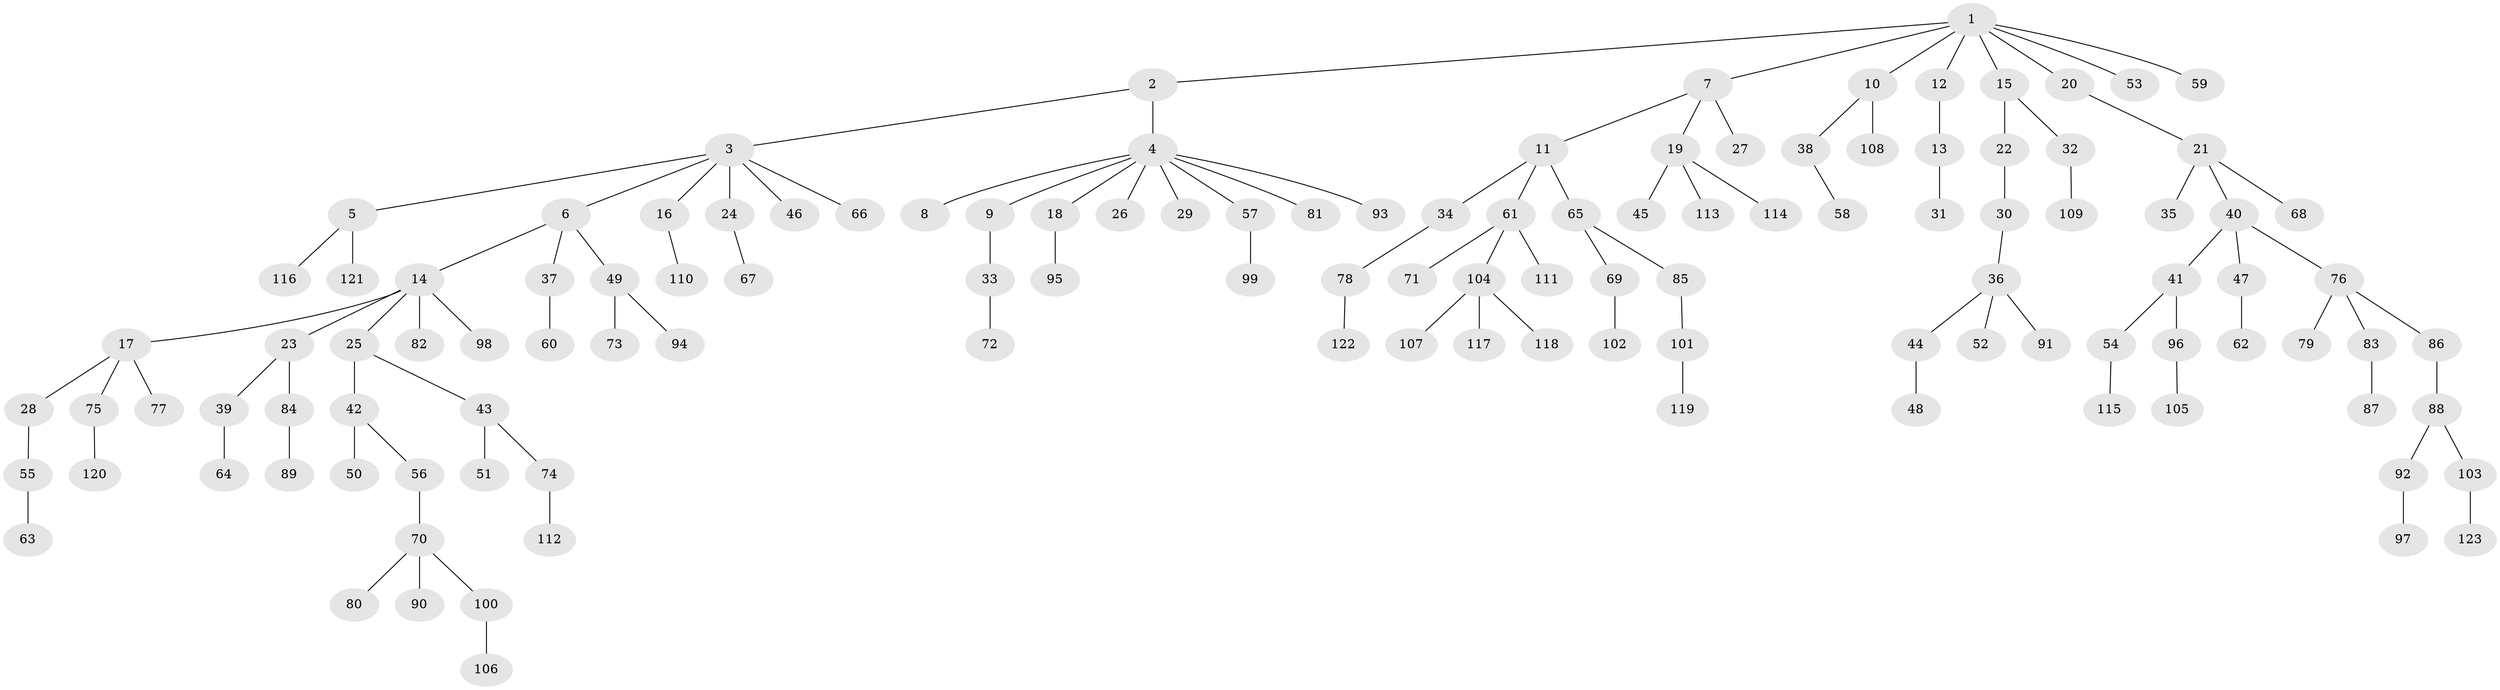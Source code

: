 // Generated by graph-tools (version 1.1) at 2025/11/02/27/25 16:11:26]
// undirected, 123 vertices, 122 edges
graph export_dot {
graph [start="1"]
  node [color=gray90,style=filled];
  1;
  2;
  3;
  4;
  5;
  6;
  7;
  8;
  9;
  10;
  11;
  12;
  13;
  14;
  15;
  16;
  17;
  18;
  19;
  20;
  21;
  22;
  23;
  24;
  25;
  26;
  27;
  28;
  29;
  30;
  31;
  32;
  33;
  34;
  35;
  36;
  37;
  38;
  39;
  40;
  41;
  42;
  43;
  44;
  45;
  46;
  47;
  48;
  49;
  50;
  51;
  52;
  53;
  54;
  55;
  56;
  57;
  58;
  59;
  60;
  61;
  62;
  63;
  64;
  65;
  66;
  67;
  68;
  69;
  70;
  71;
  72;
  73;
  74;
  75;
  76;
  77;
  78;
  79;
  80;
  81;
  82;
  83;
  84;
  85;
  86;
  87;
  88;
  89;
  90;
  91;
  92;
  93;
  94;
  95;
  96;
  97;
  98;
  99;
  100;
  101;
  102;
  103;
  104;
  105;
  106;
  107;
  108;
  109;
  110;
  111;
  112;
  113;
  114;
  115;
  116;
  117;
  118;
  119;
  120;
  121;
  122;
  123;
  1 -- 2;
  1 -- 7;
  1 -- 10;
  1 -- 12;
  1 -- 15;
  1 -- 20;
  1 -- 53;
  1 -- 59;
  2 -- 3;
  2 -- 4;
  3 -- 5;
  3 -- 6;
  3 -- 16;
  3 -- 24;
  3 -- 46;
  3 -- 66;
  4 -- 8;
  4 -- 9;
  4 -- 18;
  4 -- 26;
  4 -- 29;
  4 -- 57;
  4 -- 81;
  4 -- 93;
  5 -- 116;
  5 -- 121;
  6 -- 14;
  6 -- 37;
  6 -- 49;
  7 -- 11;
  7 -- 19;
  7 -- 27;
  9 -- 33;
  10 -- 38;
  10 -- 108;
  11 -- 34;
  11 -- 61;
  11 -- 65;
  12 -- 13;
  13 -- 31;
  14 -- 17;
  14 -- 23;
  14 -- 25;
  14 -- 82;
  14 -- 98;
  15 -- 22;
  15 -- 32;
  16 -- 110;
  17 -- 28;
  17 -- 75;
  17 -- 77;
  18 -- 95;
  19 -- 45;
  19 -- 113;
  19 -- 114;
  20 -- 21;
  21 -- 35;
  21 -- 40;
  21 -- 68;
  22 -- 30;
  23 -- 39;
  23 -- 84;
  24 -- 67;
  25 -- 42;
  25 -- 43;
  28 -- 55;
  30 -- 36;
  32 -- 109;
  33 -- 72;
  34 -- 78;
  36 -- 44;
  36 -- 52;
  36 -- 91;
  37 -- 60;
  38 -- 58;
  39 -- 64;
  40 -- 41;
  40 -- 47;
  40 -- 76;
  41 -- 54;
  41 -- 96;
  42 -- 50;
  42 -- 56;
  43 -- 51;
  43 -- 74;
  44 -- 48;
  47 -- 62;
  49 -- 73;
  49 -- 94;
  54 -- 115;
  55 -- 63;
  56 -- 70;
  57 -- 99;
  61 -- 71;
  61 -- 104;
  61 -- 111;
  65 -- 69;
  65 -- 85;
  69 -- 102;
  70 -- 80;
  70 -- 90;
  70 -- 100;
  74 -- 112;
  75 -- 120;
  76 -- 79;
  76 -- 83;
  76 -- 86;
  78 -- 122;
  83 -- 87;
  84 -- 89;
  85 -- 101;
  86 -- 88;
  88 -- 92;
  88 -- 103;
  92 -- 97;
  96 -- 105;
  100 -- 106;
  101 -- 119;
  103 -- 123;
  104 -- 107;
  104 -- 117;
  104 -- 118;
}
